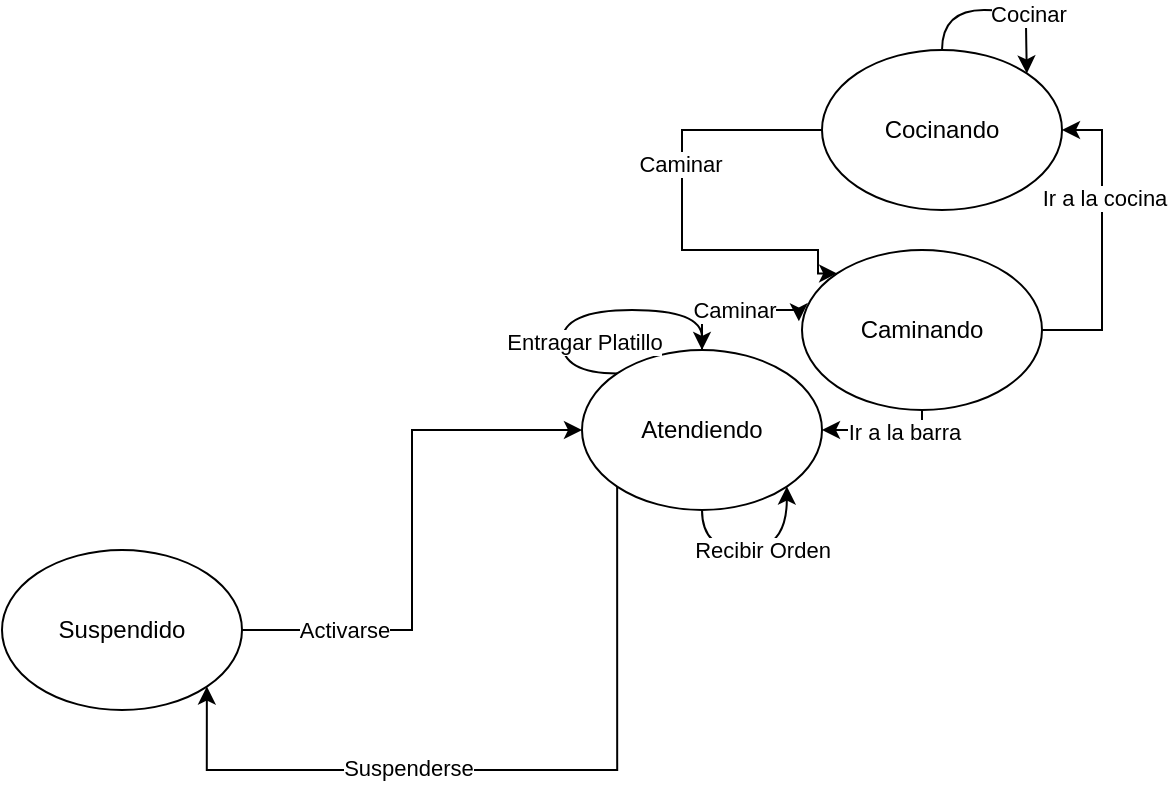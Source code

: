 <mxfile version="13.0.3" type="device"><diagram id="IUM2ZViVnLMKywT0yXNY" name="Page-1"><mxGraphModel dx="1350" dy="650" grid="1" gridSize="10" guides="1" tooltips="1" connect="1" arrows="1" fold="1" page="1" pageScale="1" pageWidth="850" pageHeight="1100" math="0" shadow="0"><root><mxCell id="0"/><mxCell id="1" parent="0"/><mxCell id="766UWo1DY2HKkCV8wwF--1" style="edgeStyle=orthogonalEdgeStyle;rounded=0;orthogonalLoop=1;jettySize=auto;html=1;entryX=0;entryY=0.5;entryDx=0;entryDy=0;" edge="1" parent="1" source="766UWo1DY2HKkCV8wwF--3" target="766UWo1DY2HKkCV8wwF--8"><mxGeometry relative="1" as="geometry"/></mxCell><mxCell id="766UWo1DY2HKkCV8wwF--2" value="Activarse" style="edgeLabel;html=1;align=center;verticalAlign=middle;resizable=0;points=[];" vertex="1" connectable="0" parent="766UWo1DY2HKkCV8wwF--1"><mxGeometry x="-0.37" y="35" relative="1" as="geometry"><mxPoint x="1" as="offset"/></mxGeometry></mxCell><mxCell id="766UWo1DY2HKkCV8wwF--3" value="Suspendido" style="ellipse;whiteSpace=wrap;html=1;" vertex="1" parent="1"><mxGeometry x="120" y="340" width="120" height="80" as="geometry"/></mxCell><mxCell id="766UWo1DY2HKkCV8wwF--4" style="edgeStyle=orthogonalEdgeStyle;rounded=0;orthogonalLoop=1;jettySize=auto;html=1;entryX=1;entryY=1;entryDx=0;entryDy=0;exitX=0;exitY=1;exitDx=0;exitDy=0;" edge="1" parent="1" source="766UWo1DY2HKkCV8wwF--8" target="766UWo1DY2HKkCV8wwF--3"><mxGeometry relative="1" as="geometry"><Array as="points"><mxPoint x="428" y="450"/><mxPoint x="222" y="450"/></Array></mxGeometry></mxCell><mxCell id="766UWo1DY2HKkCV8wwF--5" value="Suspenderse" style="edgeLabel;html=1;align=center;verticalAlign=middle;resizable=0;points=[];" vertex="1" connectable="0" parent="766UWo1DY2HKkCV8wwF--4"><mxGeometry x="0.27" y="-1" relative="1" as="geometry"><mxPoint as="offset"/></mxGeometry></mxCell><mxCell id="766UWo1DY2HKkCV8wwF--6" style="edgeStyle=orthogonalEdgeStyle;rounded=0;orthogonalLoop=1;jettySize=auto;html=1;entryX=-0.013;entryY=0.446;entryDx=0;entryDy=0;entryPerimeter=0;" edge="1" parent="1" source="766UWo1DY2HKkCV8wwF--8" target="766UWo1DY2HKkCV8wwF--18"><mxGeometry relative="1" as="geometry"/></mxCell><mxCell id="766UWo1DY2HKkCV8wwF--7" value="Caminar" style="edgeLabel;html=1;align=center;verticalAlign=middle;resizable=0;points=[];" vertex="1" connectable="0" parent="766UWo1DY2HKkCV8wwF--6"><mxGeometry x="-0.026" relative="1" as="geometry"><mxPoint as="offset"/></mxGeometry></mxCell><mxCell id="766UWo1DY2HKkCV8wwF--8" value="Atendiendo" style="ellipse;whiteSpace=wrap;html=1;" vertex="1" parent="1"><mxGeometry x="410" y="240" width="120" height="80" as="geometry"/></mxCell><mxCell id="766UWo1DY2HKkCV8wwF--9" style="edgeStyle=orthogonalEdgeStyle;rounded=0;orthogonalLoop=1;jettySize=auto;html=1;entryX=0;entryY=0;entryDx=0;entryDy=0;" edge="1" parent="1" source="766UWo1DY2HKkCV8wwF--13" target="766UWo1DY2HKkCV8wwF--18"><mxGeometry relative="1" as="geometry"><mxPoint x="470" y="170" as="targetPoint"/><Array as="points"><mxPoint x="460" y="130"/><mxPoint x="460" y="190"/><mxPoint x="528" y="190"/></Array></mxGeometry></mxCell><mxCell id="766UWo1DY2HKkCV8wwF--10" value="Caminar" style="edgeLabel;html=1;align=center;verticalAlign=middle;resizable=0;points=[];" vertex="1" connectable="0" parent="766UWo1DY2HKkCV8wwF--9"><mxGeometry x="-0.209" y="-1" relative="1" as="geometry"><mxPoint as="offset"/></mxGeometry></mxCell><mxCell id="766UWo1DY2HKkCV8wwF--11" style="edgeStyle=orthogonalEdgeStyle;curved=1;rounded=0;orthogonalLoop=1;jettySize=auto;html=1;entryX=1;entryY=0;entryDx=0;entryDy=0;" edge="1" parent="1" source="766UWo1DY2HKkCV8wwF--13" target="766UWo1DY2HKkCV8wwF--13"><mxGeometry relative="1" as="geometry"><mxPoint x="610" y="70" as="targetPoint"/><Array as="points"><mxPoint x="590" y="70"/><mxPoint x="632" y="70"/><mxPoint x="632" y="80"/></Array></mxGeometry></mxCell><mxCell id="766UWo1DY2HKkCV8wwF--12" value="Cocinar" style="edgeLabel;html=1;align=center;verticalAlign=middle;resizable=0;points=[];" vertex="1" connectable="0" parent="766UWo1DY2HKkCV8wwF--11"><mxGeometry x="0.35" y="1" relative="1" as="geometry"><mxPoint as="offset"/></mxGeometry></mxCell><mxCell id="766UWo1DY2HKkCV8wwF--13" value="Cocinando" style="ellipse;whiteSpace=wrap;html=1;" vertex="1" parent="1"><mxGeometry x="530" y="90" width="120" height="80" as="geometry"/></mxCell><mxCell id="766UWo1DY2HKkCV8wwF--14" style="edgeStyle=orthogonalEdgeStyle;rounded=0;orthogonalLoop=1;jettySize=auto;html=1;entryX=1;entryY=0.5;entryDx=0;entryDy=0;" edge="1" parent="1" source="766UWo1DY2HKkCV8wwF--18" target="766UWo1DY2HKkCV8wwF--13"><mxGeometry relative="1" as="geometry"><Array as="points"><mxPoint x="670" y="230"/><mxPoint x="670" y="130"/></Array></mxGeometry></mxCell><mxCell id="766UWo1DY2HKkCV8wwF--15" value="Ir a la cocina" style="edgeLabel;html=1;align=center;verticalAlign=middle;resizable=0;points=[];" vertex="1" connectable="0" parent="766UWo1DY2HKkCV8wwF--14"><mxGeometry x="0.286" y="-1" relative="1" as="geometry"><mxPoint as="offset"/></mxGeometry></mxCell><mxCell id="766UWo1DY2HKkCV8wwF--16" style="edgeStyle=orthogonalEdgeStyle;rounded=0;orthogonalLoop=1;jettySize=auto;html=1;entryX=1;entryY=0.5;entryDx=0;entryDy=0;" edge="1" parent="1" source="766UWo1DY2HKkCV8wwF--18" target="766UWo1DY2HKkCV8wwF--8"><mxGeometry relative="1" as="geometry"><Array as="points"><mxPoint x="580" y="280"/></Array></mxGeometry></mxCell><mxCell id="766UWo1DY2HKkCV8wwF--17" value="Ir a la barra" style="edgeLabel;html=1;align=center;verticalAlign=middle;resizable=0;points=[];" vertex="1" connectable="0" parent="766UWo1DY2HKkCV8wwF--16"><mxGeometry x="-0.344" y="1" relative="1" as="geometry"><mxPoint as="offset"/></mxGeometry></mxCell><mxCell id="766UWo1DY2HKkCV8wwF--18" value="Caminando" style="ellipse;whiteSpace=wrap;html=1;" vertex="1" parent="1"><mxGeometry x="520" y="190" width="120" height="80" as="geometry"/></mxCell><mxCell id="766UWo1DY2HKkCV8wwF--19" style="edgeStyle=orthogonalEdgeStyle;rounded=0;orthogonalLoop=1;jettySize=auto;html=1;entryX=1;entryY=1;entryDx=0;entryDy=0;curved=1;" edge="1" parent="1" source="766UWo1DY2HKkCV8wwF--8" target="766UWo1DY2HKkCV8wwF--8"><mxGeometry relative="1" as="geometry"><Array as="points"><mxPoint x="470" y="340"/><mxPoint x="512" y="340"/></Array></mxGeometry></mxCell><mxCell id="766UWo1DY2HKkCV8wwF--20" value="Recibir Orden" style="edgeLabel;html=1;align=center;verticalAlign=middle;resizable=0;points=[];" vertex="1" connectable="0" parent="766UWo1DY2HKkCV8wwF--19"><mxGeometry x="0.05" relative="1" as="geometry"><mxPoint as="offset"/></mxGeometry></mxCell><mxCell id="766UWo1DY2HKkCV8wwF--21" style="edgeStyle=orthogonalEdgeStyle;rounded=0;orthogonalLoop=1;jettySize=auto;html=1;exitX=0;exitY=0;exitDx=0;exitDy=0;curved=1;" edge="1" parent="1" source="766UWo1DY2HKkCV8wwF--8"><mxGeometry relative="1" as="geometry"><mxPoint x="470" y="240" as="targetPoint"/><Array as="points"><mxPoint x="400" y="252"/><mxPoint x="400" y="220"/><mxPoint x="470" y="220"/></Array></mxGeometry></mxCell><mxCell id="766UWo1DY2HKkCV8wwF--22" value="Entragar Platillo" style="edgeLabel;html=1;align=center;verticalAlign=middle;resizable=0;points=[];" vertex="1" connectable="0" parent="766UWo1DY2HKkCV8wwF--21"><mxGeometry x="-0.417" y="-11" relative="1" as="geometry"><mxPoint as="offset"/></mxGeometry></mxCell></root></mxGraphModel></diagram></mxfile>